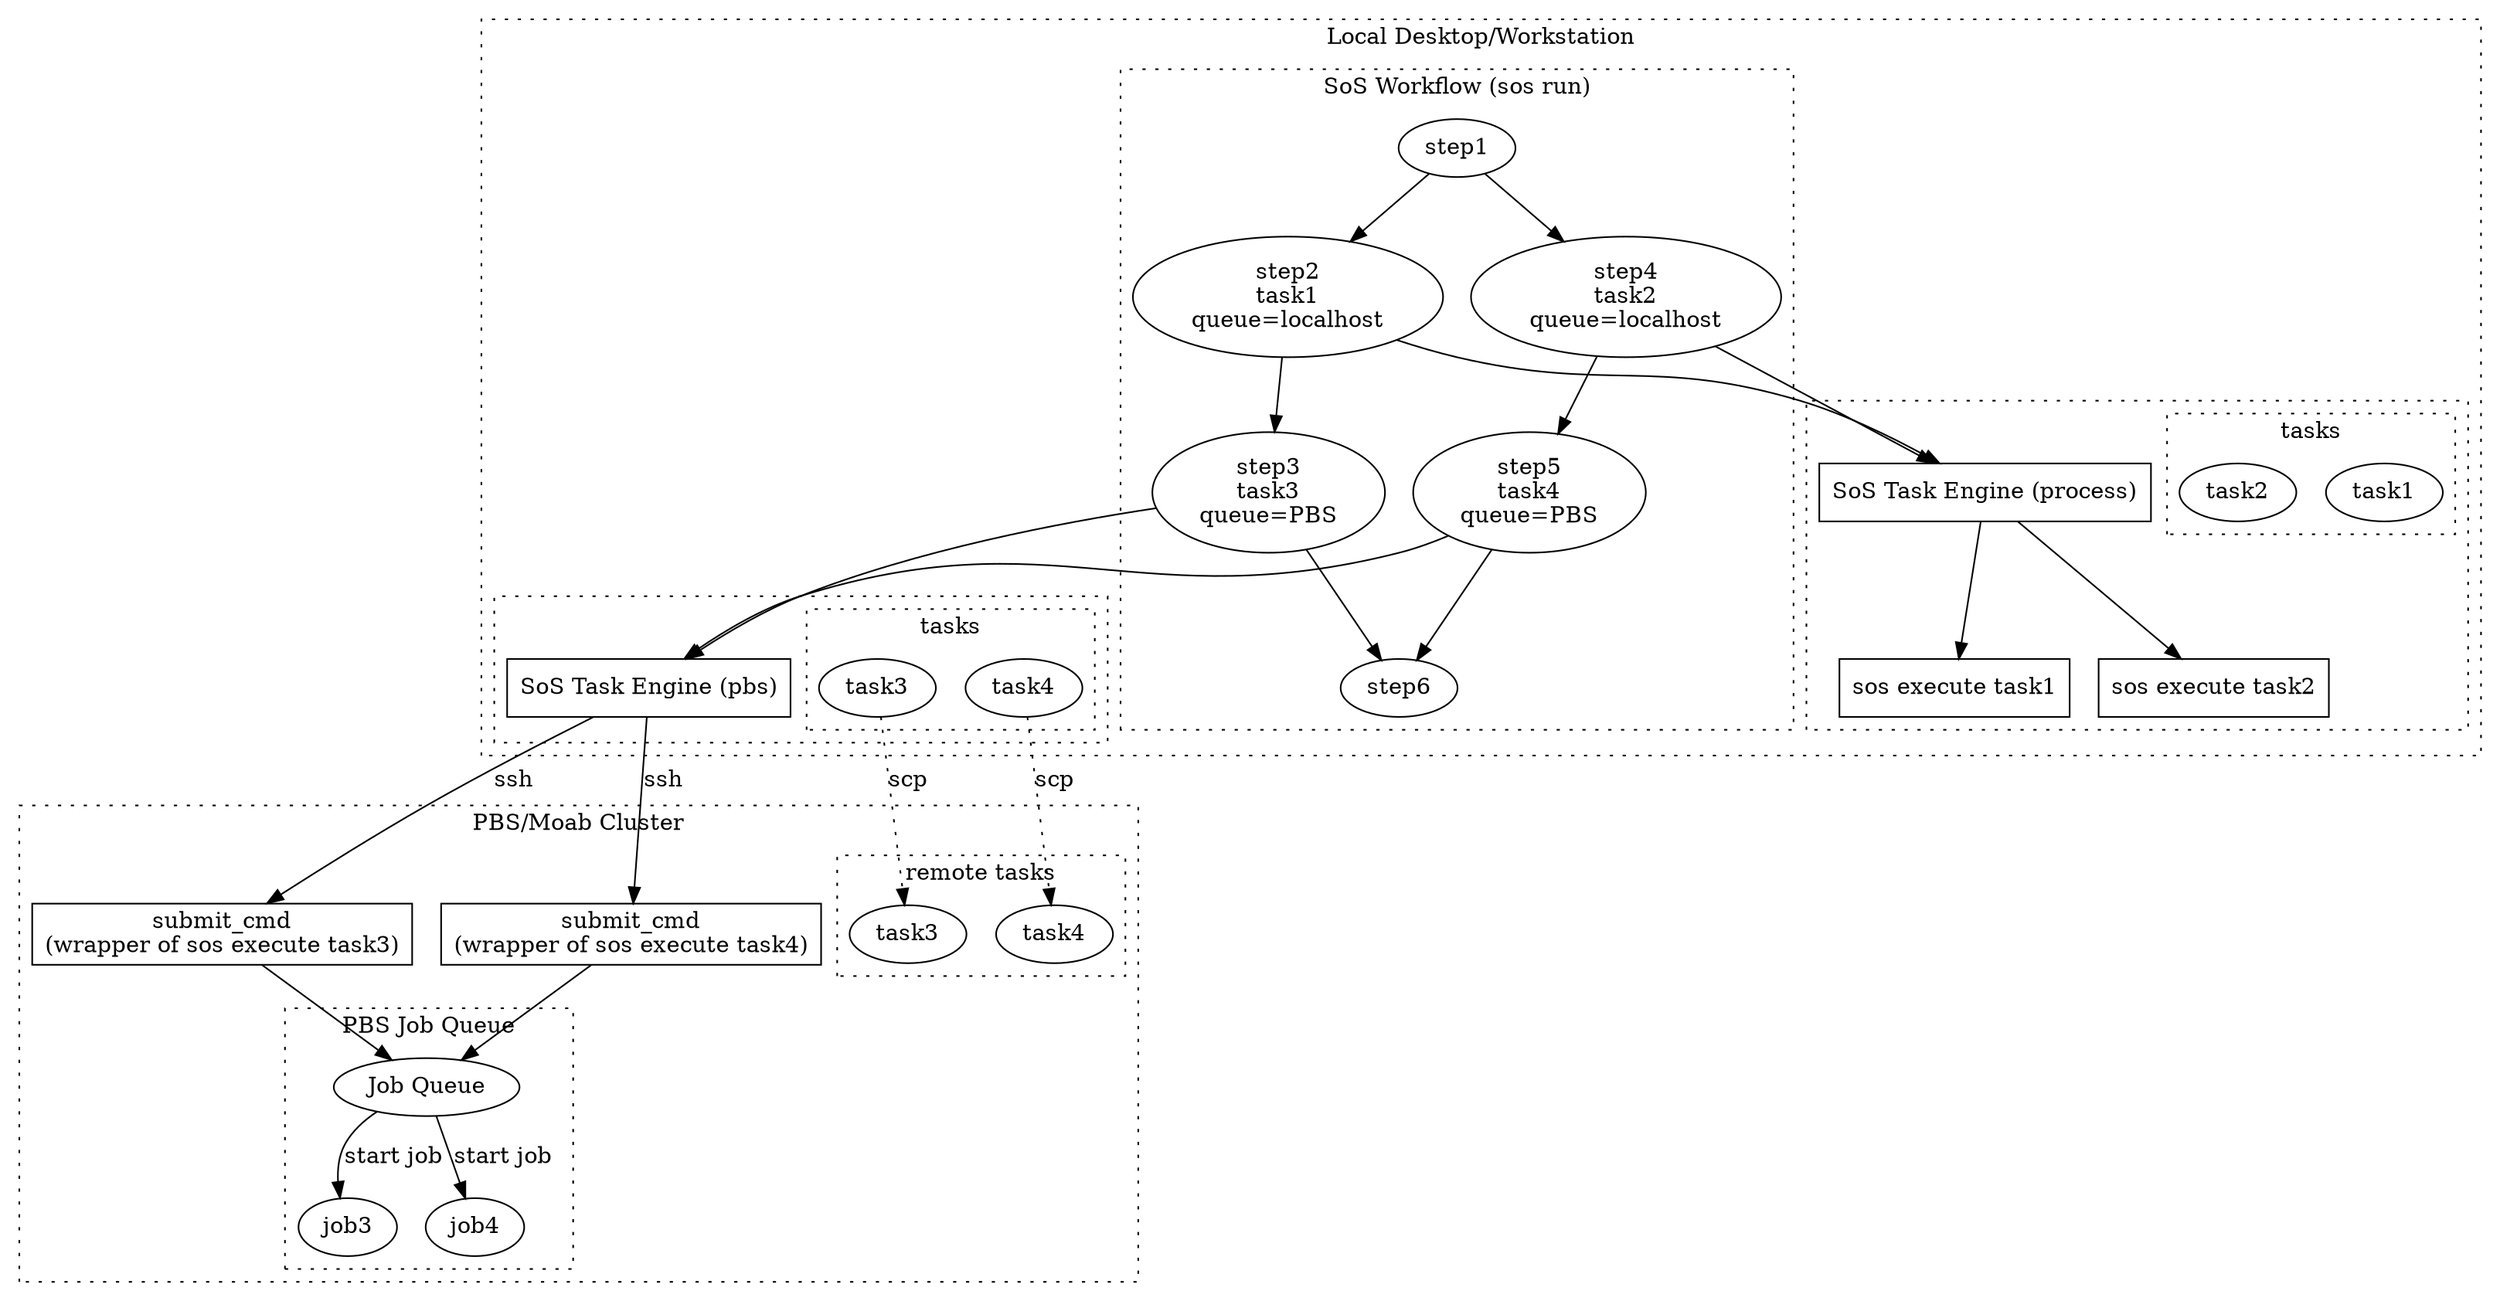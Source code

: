 digraph job_queue {
	/* source nodes */
    subgraph cluster_0 {
        style=dotted;
        label="Local Desktop/Workstation";

        subgraph cluster_1 {
            label="SoS Workflow (sos run)";
            style=dotted;
            style=dotted;
            step2 [label="step2\ntask1\nqueue=localhost"];
            step4 [label="step4\ntask2\nqueue=localhost"];
            step3 [label="step3\ntask3\nqueue=PBS"];
            step5 [label="step5\ntask4\nqueue=PBS"];
            step1 -> step2  -> step3 -> step6;
            step1 -> step4 -> step5 -> step6;
        }
        step2 -> task_engine1;
        step3 -> task_engine2;
        step4 -> task_engine1;
        step5 -> task_engine2;

        subgraph cluster_2 {
            label="";
            task_engine1 [label="SoS Task Engine (process)",shape=box];

            task_engine1 -> start1;
            task_engine1 -> start2;
            start1 [label="sos execute task1", shape=box];
            start2 [label="sos execute task2", shape=box];

            subgraph cluster_3 {
                label="tasks";
                task1;
                task2;
            }

        }
        subgraph cluster_4 {
            label="";
            task_engine2 [label="SoS Task Engine (pbs)",shape=box];

            subgraph cluster_5 {
                label="tasks";
                task3;
                task4;
            }
        }

    }
    subgraph cluster_6 {
        label="PBS/Moab Cluster";
        style=dotted;

            subgraph cluster_7 {
                label="remote tasks";
                remote_task3 [label="task3"];
                remote_task4 [label="task4"];
            }
        remote_start3 [label="submit_cmd\n(wrapper of sos execute task3)", shape=box];
        remote_start4 [label="submit_cmd\n(wrapper of sos execute task4)", shape=box];

        job_queue -> remote_job3 [label="start job"];
        job_queue -> remote_job4 [label="start job"];
        
        remote_start3 -> job_queue;
        remote_start4 -> job_queue;
        subgraph cluster_8 {
            style=dotted;
            label="PBS Job Queue";
            job_queue [label="Job Queue"];
            remote_job3 [label="job3"];
            remote_job4 [label="job4"];
        }
    }
    task3 -> remote_task3 [label="scp", style=dotted];
    task4 -> remote_task4 [label="scp", style=dotted];
    task_engine2 -> remote_start3 [label="ssh"];
    task_engine2 -> remote_start4 [label="ssh"];
}
